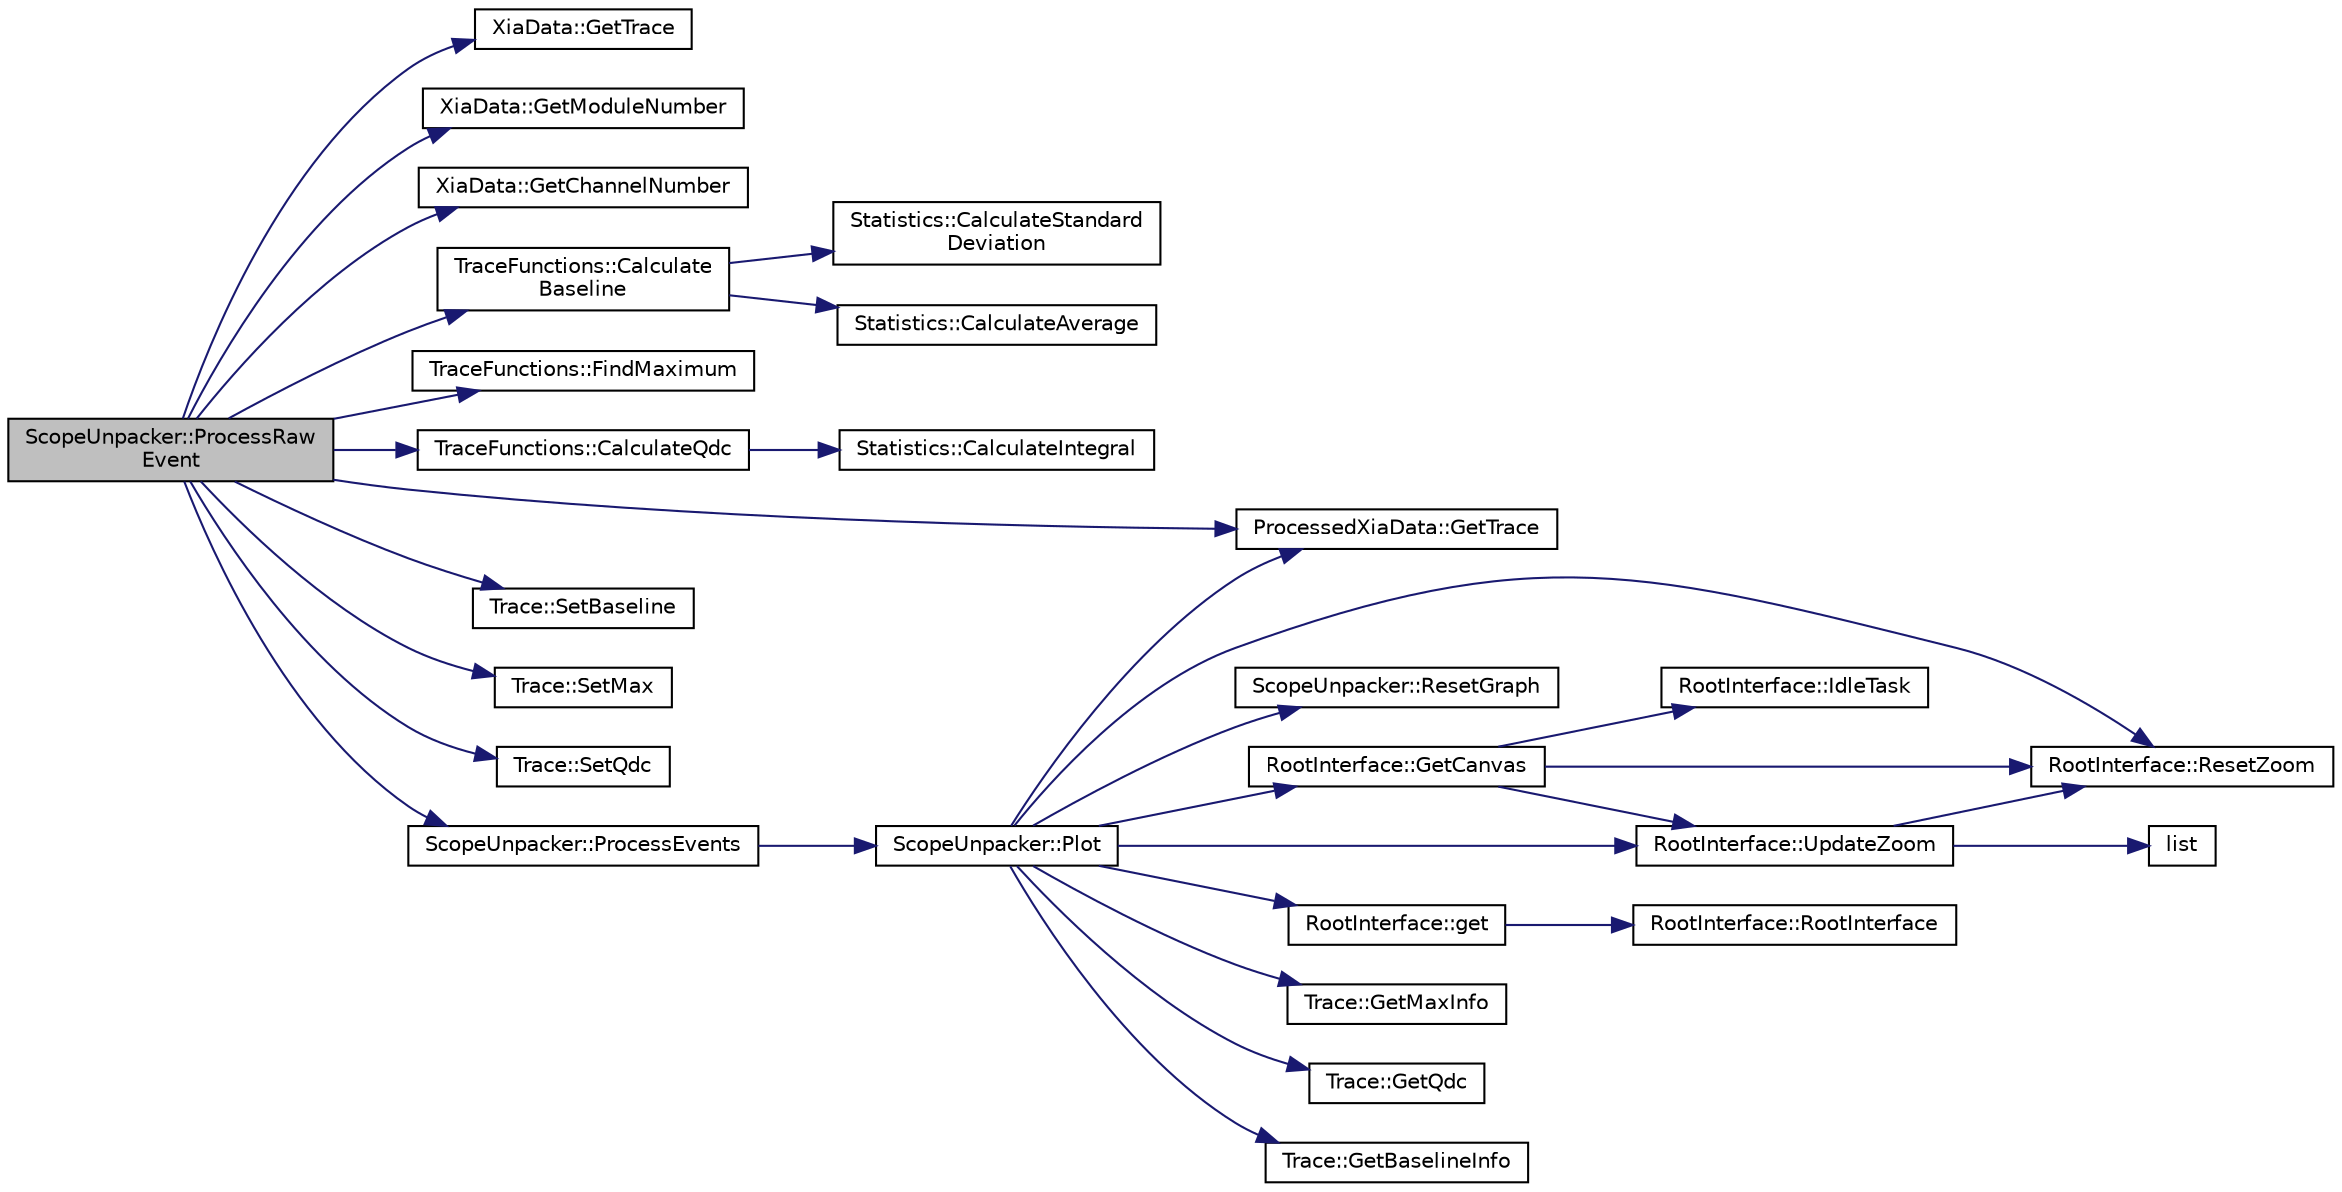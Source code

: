 digraph "ScopeUnpacker::ProcessRawEvent"
{
  edge [fontname="Helvetica",fontsize="10",labelfontname="Helvetica",labelfontsize="10"];
  node [fontname="Helvetica",fontsize="10",shape=record];
  rankdir="LR";
  Node1 [label="ScopeUnpacker::ProcessRaw\lEvent",height=0.2,width=0.4,color="black", fillcolor="grey75", style="filled", fontcolor="black"];
  Node1 -> Node2 [color="midnightblue",fontsize="10",style="solid",fontname="Helvetica"];
  Node2 [label="XiaData::GetTrace",height=0.2,width=0.4,color="black", fillcolor="white", style="filled",URL="$d2/ddd/class_xia_data.html#a94d10f0eb065dd14032b8b666bfcf663"];
  Node1 -> Node3 [color="midnightblue",fontsize="10",style="solid",fontname="Helvetica"];
  Node3 [label="XiaData::GetModuleNumber",height=0.2,width=0.4,color="black", fillcolor="white", style="filled",URL="$d2/ddd/class_xia_data.html#afcf7210c72022a696a926259d1c5ff84"];
  Node1 -> Node4 [color="midnightblue",fontsize="10",style="solid",fontname="Helvetica"];
  Node4 [label="XiaData::GetChannelNumber",height=0.2,width=0.4,color="black", fillcolor="white", style="filled",URL="$d2/ddd/class_xia_data.html#a34bf9ef6f8f1dee918da2be675e7767a"];
  Node1 -> Node5 [color="midnightblue",fontsize="10",style="solid",fontname="Helvetica"];
  Node5 [label="TraceFunctions::Calculate\lBaseline",height=0.2,width=0.4,color="black", fillcolor="white", style="filled",URL="$d6/dd5/namespace_trace_functions.html#a4e6a98c2348a06c85f67b17940bee370",tooltip="Compute the trace baseline and its standard deviation. This function takes a data range in the event ..."];
  Node5 -> Node6 [color="midnightblue",fontsize="10",style="solid",fontname="Helvetica"];
  Node6 [label="Statistics::CalculateAverage",height=0.2,width=0.4,color="black", fillcolor="white", style="filled",URL="$d4/d06/namespace_statistics.html#a55bb7fafb2b9fe34fdbf0737e24824bb"];
  Node5 -> Node7 [color="midnightblue",fontsize="10",style="solid",fontname="Helvetica"];
  Node7 [label="Statistics::CalculateStandard\lDeviation",height=0.2,width=0.4,color="black", fillcolor="white", style="filled",URL="$d4/d06/namespace_statistics.html#ad9bea951fe502b219d59b68e667c37cd"];
  Node1 -> Node8 [color="midnightblue",fontsize="10",style="solid",fontname="Helvetica"];
  Node8 [label="TraceFunctions::FindMaximum",height=0.2,width=0.4,color="black", fillcolor="white", style="filled",URL="$d6/dd5/namespace_trace_functions.html#a1eb6d96a9adf7e29d4a64ada805e1be7",tooltip="This function finds the maximum bin and the value of the maximum bin for the provided vector..."];
  Node1 -> Node9 [color="midnightblue",fontsize="10",style="solid",fontname="Helvetica"];
  Node9 [label="TraceFunctions::CalculateQdc",height=0.2,width=0.4,color="black", fillcolor="white", style="filled",URL="$d6/dd5/namespace_trace_functions.html#a6daab655efadf36d330e22d7848eb89f"];
  Node9 -> Node10 [color="midnightblue",fontsize="10",style="solid",fontname="Helvetica"];
  Node10 [label="Statistics::CalculateIntegral",height=0.2,width=0.4,color="black", fillcolor="white", style="filled",URL="$d4/d06/namespace_statistics.html#a4aabbd7b3dd2f7463c51f1a74f0efe33",tooltip="Do a quick and simple integration of the provided data using the trapezoidal rule. We will not be subtracting the baseline or anything like that to keep things general. "];
  Node1 -> Node11 [color="midnightblue",fontsize="10",style="solid",fontname="Helvetica"];
  Node11 [label="ProcessedXiaData::GetTrace",height=0.2,width=0.4,color="black", fillcolor="white", style="filled",URL="$df/d3c/class_processed_xia_data.html#a2d98ff813786abdb09ebc6bd22dbf48d"];
  Node1 -> Node12 [color="midnightblue",fontsize="10",style="solid",fontname="Helvetica"];
  Node12 [label="Trace::SetBaseline",height=0.2,width=0.4,color="black", fillcolor="white", style="filled",URL="$dd/db7/class_trace.html#a46e45b1c4a587ce803d4a16c48845725"];
  Node1 -> Node13 [color="midnightblue",fontsize="10",style="solid",fontname="Helvetica"];
  Node13 [label="Trace::SetMax",height=0.2,width=0.4,color="black", fillcolor="white", style="filled",URL="$dd/db7/class_trace.html#ab4565c2bde026a6dc86c6611535036e1"];
  Node1 -> Node14 [color="midnightblue",fontsize="10",style="solid",fontname="Helvetica"];
  Node14 [label="Trace::SetQdc",height=0.2,width=0.4,color="black", fillcolor="white", style="filled",URL="$dd/db7/class_trace.html#adf043f573d5a190bbe1213527f195bdf"];
  Node1 -> Node15 [color="midnightblue",fontsize="10",style="solid",fontname="Helvetica"];
  Node15 [label="ScopeUnpacker::ProcessEvents",height=0.2,width=0.4,color="black", fillcolor="white", style="filled",URL="$d0/d1e/class_scope_unpacker.html#a6f396dfd3e7a0c25de3d0919a1791a11"];
  Node15 -> Node16 [color="midnightblue",fontsize="10",style="solid",fontname="Helvetica"];
  Node16 [label="ScopeUnpacker::Plot",height=0.2,width=0.4,color="black", fillcolor="white", style="filled",URL="$d0/d1e/class_scope_unpacker.html#aa68f23ae94ba7bfe4aded8f36ef379b8",tooltip="Plot the current event. "];
  Node16 -> Node17 [color="midnightblue",fontsize="10",style="solid",fontname="Helvetica"];
  Node17 [label="ScopeUnpacker::ResetGraph",height=0.2,width=0.4,color="black", fillcolor="white", style="filled",URL="$d0/d1e/class_scope_unpacker.html#ab447049fc35d5d77992e5208335c1815"];
  Node16 -> Node18 [color="midnightblue",fontsize="10",style="solid",fontname="Helvetica"];
  Node18 [label="RootInterface::get",height=0.2,width=0.4,color="black", fillcolor="white", style="filled",URL="$d8/da5/class_root_interface.html#ad369e92a08888d5f34b27a029bd9cdd4"];
  Node18 -> Node19 [color="midnightblue",fontsize="10",style="solid",fontname="Helvetica"];
  Node19 [label="RootInterface::RootInterface",height=0.2,width=0.4,color="black", fillcolor="white", style="filled",URL="$d8/da5/class_root_interface.html#a0a3fafffd865dcd011ee5dcc95600c26"];
  Node16 -> Node20 [color="midnightblue",fontsize="10",style="solid",fontname="Helvetica"];
  Node20 [label="RootInterface::ResetZoom",height=0.2,width=0.4,color="black", fillcolor="white", style="filled",URL="$d8/da5/class_root_interface.html#a7d7a082954d93789c99e93bb29dc6dcb"];
  Node16 -> Node21 [color="midnightblue",fontsize="10",style="solid",fontname="Helvetica"];
  Node21 [label="RootInterface::UpdateZoom",height=0.2,width=0.4,color="black", fillcolor="white", style="filled",URL="$d8/da5/class_root_interface.html#abfbf3ab2a2b3dec89614030175198c36"];
  Node21 -> Node20 [color="midnightblue",fontsize="10",style="solid",fontname="Helvetica"];
  Node21 -> Node22 [color="midnightblue",fontsize="10",style="solid",fontname="Helvetica"];
  Node22 [label="list",height=0.2,width=0.4,color="black", fillcolor="white", style="filled",URL="$dc/d06/_analysis_2_resources_2source_2_c_make_lists_8txt.html#a92407aa83aceb7e781743373bcb8035a"];
  Node16 -> Node23 [color="midnightblue",fontsize="10",style="solid",fontname="Helvetica"];
  Node23 [label="Trace::GetMaxInfo",height=0.2,width=0.4,color="black", fillcolor="white", style="filled",URL="$dd/db7/class_trace.html#adabf44308f34afb878504b0ed7ee0d0a"];
  Node16 -> Node24 [color="midnightblue",fontsize="10",style="solid",fontname="Helvetica"];
  Node24 [label="Trace::GetQdc",height=0.2,width=0.4,color="black", fillcolor="white", style="filled",URL="$dd/db7/class_trace.html#a825c518af0ec6dcba45253c05b562a62"];
  Node16 -> Node25 [color="midnightblue",fontsize="10",style="solid",fontname="Helvetica"];
  Node25 [label="Trace::GetBaselineInfo",height=0.2,width=0.4,color="black", fillcolor="white", style="filled",URL="$dd/db7/class_trace.html#aeee6c9b5e253a8df3dd8fa81fccc104f"];
  Node16 -> Node11 [color="midnightblue",fontsize="10",style="solid",fontname="Helvetica"];
  Node16 -> Node26 [color="midnightblue",fontsize="10",style="solid",fontname="Helvetica"];
  Node26 [label="RootInterface::GetCanvas",height=0.2,width=0.4,color="black", fillcolor="white", style="filled",URL="$d8/da5/class_root_interface.html#ab29db8e2b6a0fdae2e6fb5ce3ca74555"];
  Node26 -> Node27 [color="midnightblue",fontsize="10",style="solid",fontname="Helvetica"];
  Node27 [label="RootInterface::IdleTask",height=0.2,width=0.4,color="black", fillcolor="white", style="filled",URL="$d8/da5/class_root_interface.html#a44bce7d73b4f1505e0750da0681ef67c"];
  Node26 -> Node21 [color="midnightblue",fontsize="10",style="solid",fontname="Helvetica"];
  Node26 -> Node20 [color="midnightblue",fontsize="10",style="solid",fontname="Helvetica"];
}
